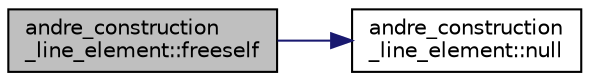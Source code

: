 digraph "andre_construction_line_element::freeself"
{
  edge [fontname="Helvetica",fontsize="10",labelfontname="Helvetica",labelfontsize="10"];
  node [fontname="Helvetica",fontsize="10",shape=record];
  rankdir="LR";
  Node7 [label="andre_construction\l_line_element::freeself",height=0.2,width=0.4,color="black", fillcolor="grey75", style="filled", fontcolor="black"];
  Node7 -> Node8 [color="midnightblue",fontsize="10",style="solid",fontname="Helvetica"];
  Node8 [label="andre_construction\l_line_element::null",height=0.2,width=0.4,color="black", fillcolor="white", style="filled",URL="$d6/de0/classandre__construction__line__element.html#a146b0e1fc8f112c5bff5db0f35bc39f1"];
}
